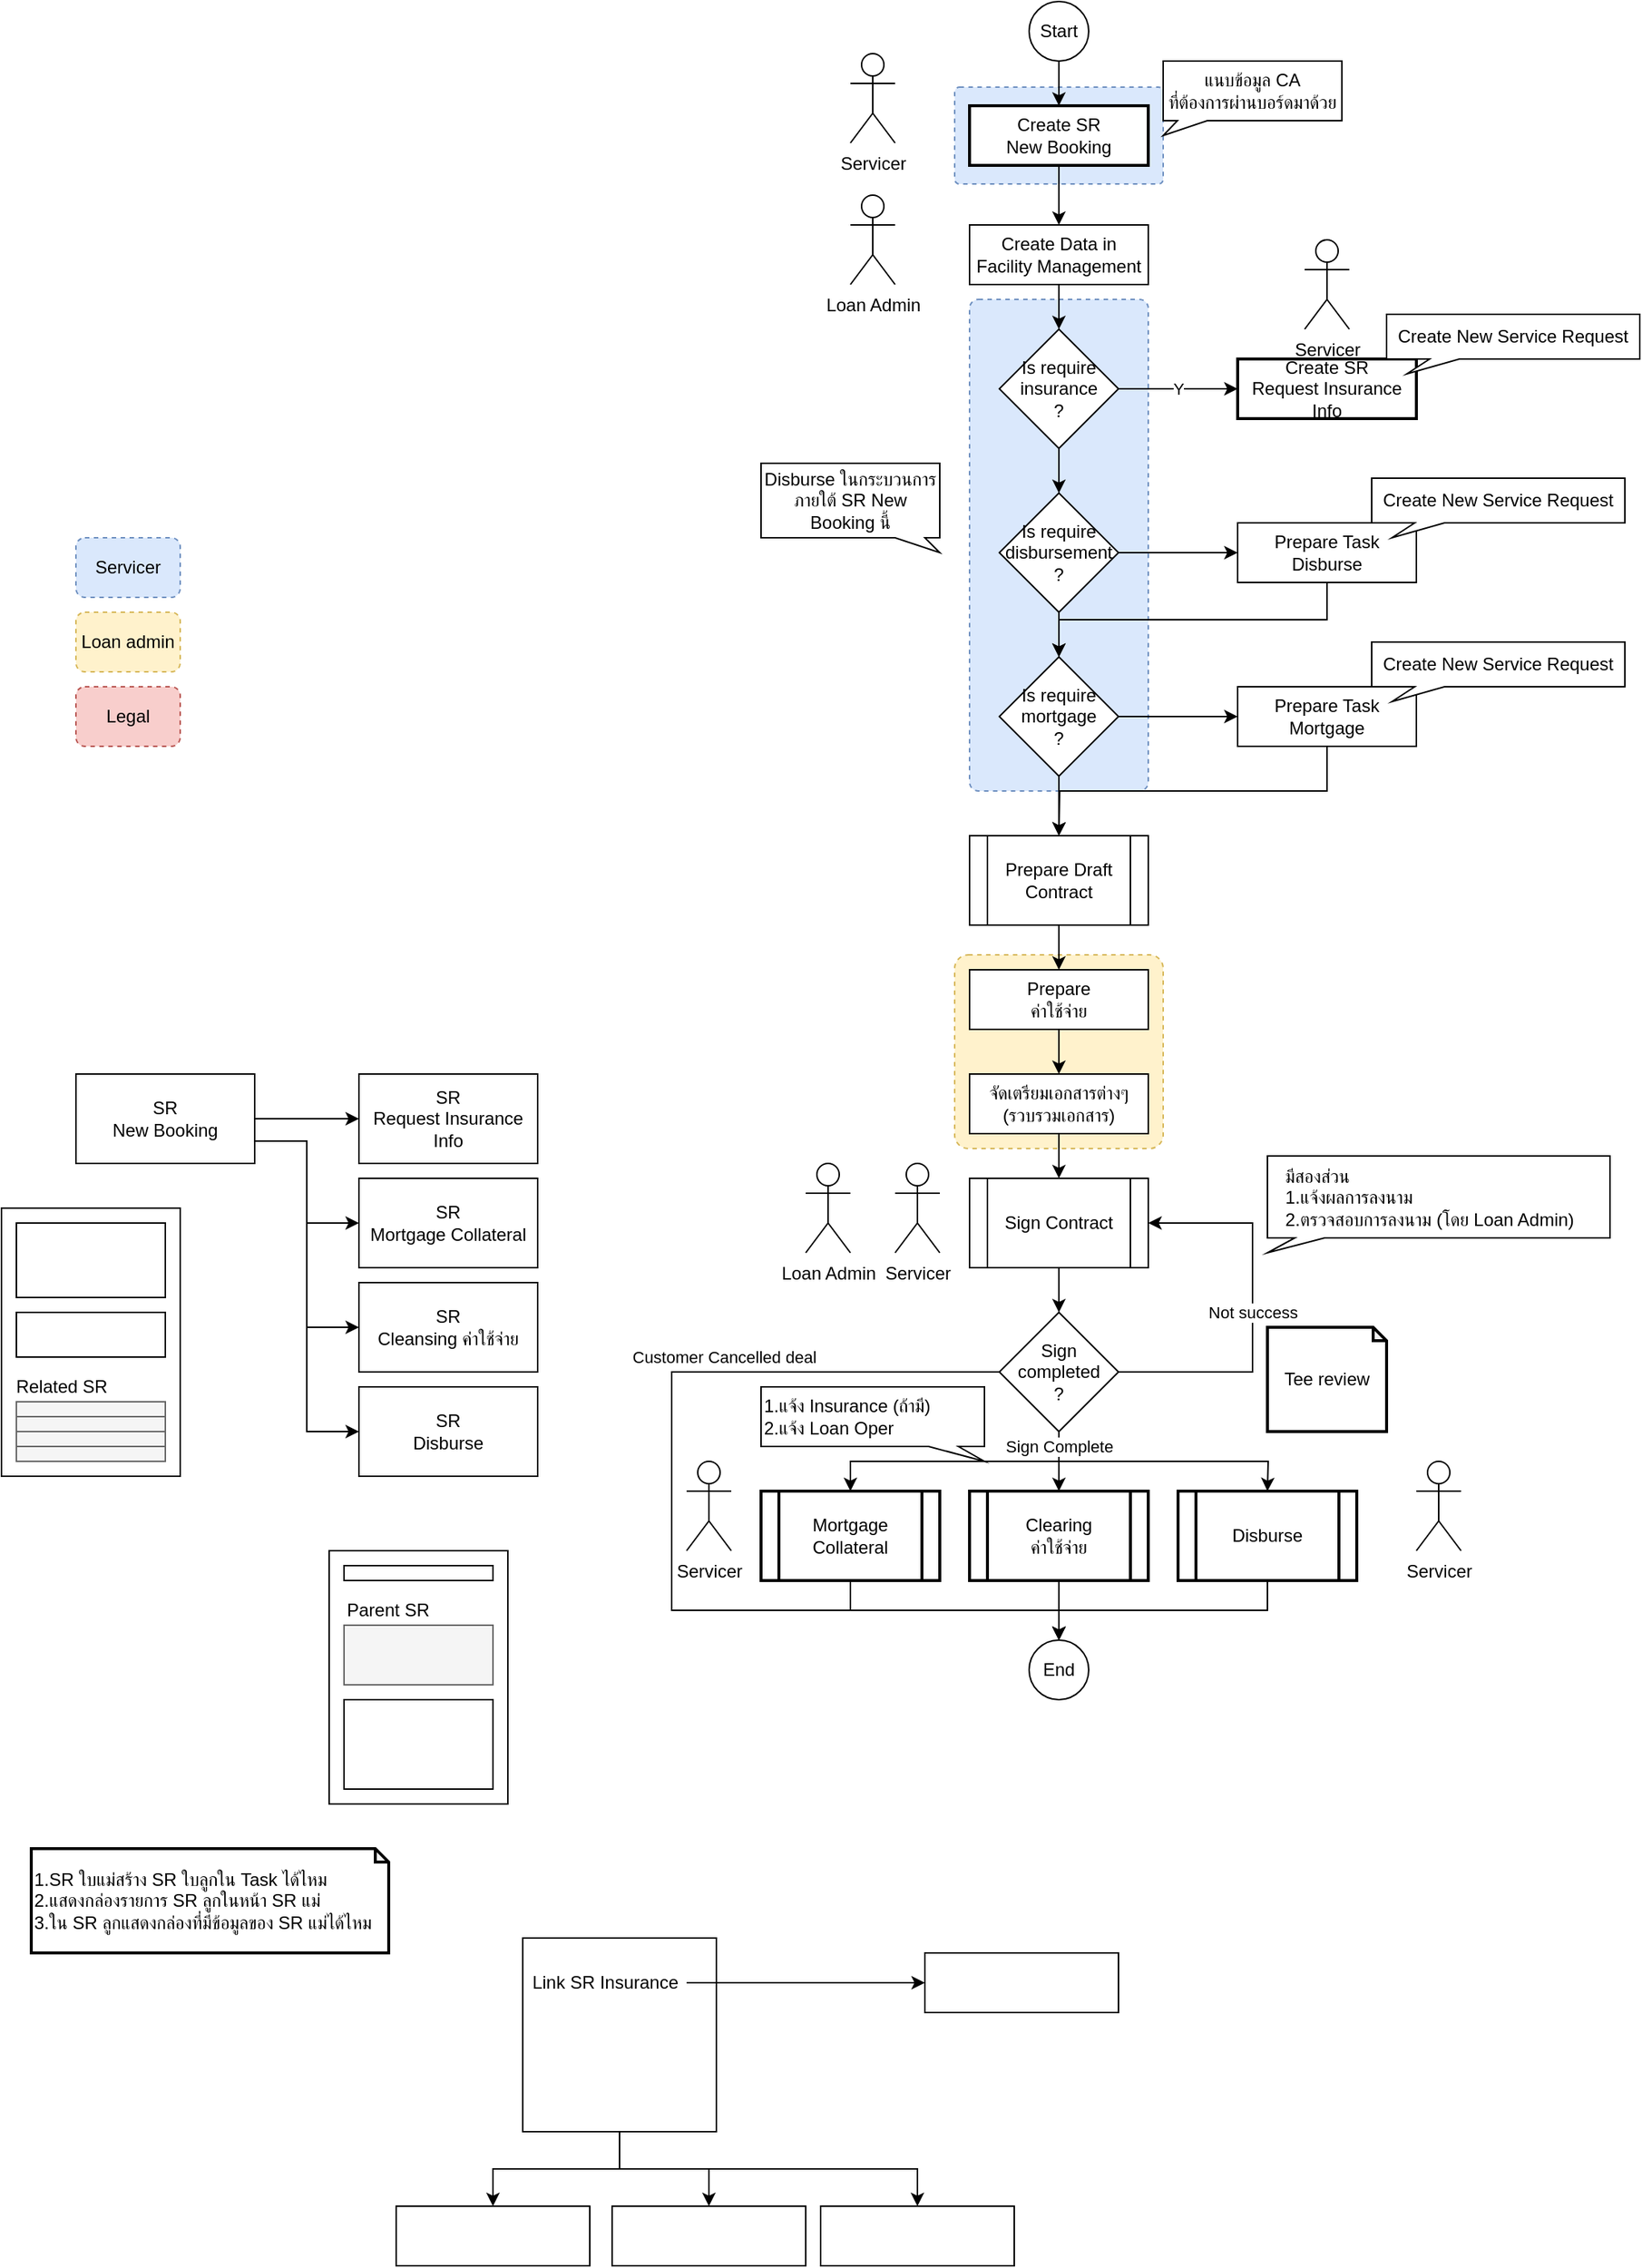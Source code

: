 <mxfile version="15.0.6" type="github">
  <diagram id="s6Gdsnww1LkpCuqNfgar" name="Page-1">
    <mxGraphModel dx="1634" dy="796" grid="1" gridSize="10" guides="1" tooltips="1" connect="1" arrows="1" fold="1" page="1" pageScale="1" pageWidth="850" pageHeight="1100" math="0" shadow="0">
      <root>
        <mxCell id="0" />
        <mxCell id="1" parent="0" />
        <mxCell id="xkLPDRJP_7f_Sr2z88S0-35" value="" style="rounded=1;whiteSpace=wrap;html=1;dashed=1;fillColor=#dae8fc;strokeColor=#6c8ebf;arcSize=5;" parent="1" vertex="1">
          <mxGeometry x="670" y="297.5" width="140" height="65" as="geometry" />
        </mxCell>
        <mxCell id="xkLPDRJP_7f_Sr2z88S0-34" value="" style="rounded=1;whiteSpace=wrap;html=1;dashed=1;fillColor=#dae8fc;strokeColor=#6c8ebf;arcSize=5;" parent="1" vertex="1">
          <mxGeometry x="680" y="440" width="120" height="330" as="geometry" />
        </mxCell>
        <mxCell id="xkLPDRJP_7f_Sr2z88S0-14" style="edgeStyle=orthogonalEdgeStyle;rounded=0;orthogonalLoop=1;jettySize=auto;html=1;exitX=0.5;exitY=1;exitDx=0;exitDy=0;" parent="1" source="xkLPDRJP_7f_Sr2z88S0-12" target="xkLPDRJP_7f_Sr2z88S0-13" edge="1">
          <mxGeometry relative="1" as="geometry" />
        </mxCell>
        <mxCell id="xkLPDRJP_7f_Sr2z88S0-12" value="Start" style="ellipse;whiteSpace=wrap;html=1;aspect=fixed;" parent="1" vertex="1">
          <mxGeometry x="720" y="240" width="40" height="40" as="geometry" />
        </mxCell>
        <mxCell id="xkLPDRJP_7f_Sr2z88S0-17" style="edgeStyle=orthogonalEdgeStyle;rounded=0;orthogonalLoop=1;jettySize=auto;html=1;exitX=0.5;exitY=1;exitDx=0;exitDy=0;" parent="1" source="xkLPDRJP_7f_Sr2z88S0-13" target="xkLPDRJP_7f_Sr2z88S0-15" edge="1">
          <mxGeometry relative="1" as="geometry" />
        </mxCell>
        <mxCell id="xkLPDRJP_7f_Sr2z88S0-13" value="Create SR&lt;br&gt;New Booking" style="rounded=0;whiteSpace=wrap;html=1;strokeWidth=2;" parent="1" vertex="1">
          <mxGeometry x="680" y="310" width="120" height="40" as="geometry" />
        </mxCell>
        <mxCell id="xkLPDRJP_7f_Sr2z88S0-22" style="edgeStyle=orthogonalEdgeStyle;rounded=0;orthogonalLoop=1;jettySize=auto;html=1;exitX=0.5;exitY=1;exitDx=0;exitDy=0;" parent="1" source="xkLPDRJP_7f_Sr2z88S0-15" target="xkLPDRJP_7f_Sr2z88S0-21" edge="1">
          <mxGeometry relative="1" as="geometry" />
        </mxCell>
        <mxCell id="xkLPDRJP_7f_Sr2z88S0-15" value="Create Data in Facility Management" style="rounded=0;whiteSpace=wrap;html=1;" parent="1" vertex="1">
          <mxGeometry x="680" y="390" width="120" height="40" as="geometry" />
        </mxCell>
        <mxCell id="xkLPDRJP_7f_Sr2z88S0-16" value="แนบข้อมูล CA&lt;br&gt;ที่ต้องการผ่านบอร์ดมาด้วย" style="shape=callout;whiteSpace=wrap;html=1;perimeter=calloutPerimeter;size=10;position=0.08;position2=0;" parent="1" vertex="1">
          <mxGeometry x="810" y="280" width="120" height="50" as="geometry" />
        </mxCell>
        <mxCell id="xkLPDRJP_7f_Sr2z88S0-18" value="Servicer" style="shape=umlActor;verticalLabelPosition=bottom;verticalAlign=top;html=1;outlineConnect=0;" parent="1" vertex="1">
          <mxGeometry x="600" y="275" width="30" height="60" as="geometry" />
        </mxCell>
        <mxCell id="xkLPDRJP_7f_Sr2z88S0-19" value="Loan Admin" style="shape=umlActor;verticalLabelPosition=bottom;verticalAlign=top;html=1;outlineConnect=0;" parent="1" vertex="1">
          <mxGeometry x="600" y="370" width="30" height="60" as="geometry" />
        </mxCell>
        <mxCell id="xkLPDRJP_7f_Sr2z88S0-20" value="Create SR&lt;br&gt;Request Insurance Info" style="rounded=0;whiteSpace=wrap;html=1;strokeWidth=2;" parent="1" vertex="1">
          <mxGeometry x="860" y="480" width="120" height="40" as="geometry" />
        </mxCell>
        <mxCell id="xkLPDRJP_7f_Sr2z88S0-23" value="Y" style="edgeStyle=orthogonalEdgeStyle;rounded=0;orthogonalLoop=1;jettySize=auto;html=1;exitX=1;exitY=0.5;exitDx=0;exitDy=0;" parent="1" source="xkLPDRJP_7f_Sr2z88S0-21" target="xkLPDRJP_7f_Sr2z88S0-20" edge="1">
          <mxGeometry relative="1" as="geometry" />
        </mxCell>
        <mxCell id="xkLPDRJP_7f_Sr2z88S0-25" style="edgeStyle=orthogonalEdgeStyle;rounded=0;orthogonalLoop=1;jettySize=auto;html=1;exitX=0.5;exitY=1;exitDx=0;exitDy=0;" parent="1" source="xkLPDRJP_7f_Sr2z88S0-21" target="xkLPDRJP_7f_Sr2z88S0-24" edge="1">
          <mxGeometry relative="1" as="geometry" />
        </mxCell>
        <mxCell id="xkLPDRJP_7f_Sr2z88S0-21" value="Is require&lt;br&gt;insurance&lt;br&gt;?" style="rhombus;whiteSpace=wrap;html=1;" parent="1" vertex="1">
          <mxGeometry x="700" y="460" width="80" height="80" as="geometry" />
        </mxCell>
        <mxCell id="xkLPDRJP_7f_Sr2z88S0-28" style="edgeStyle=orthogonalEdgeStyle;rounded=0;orthogonalLoop=1;jettySize=auto;html=1;exitX=1;exitY=0.5;exitDx=0;exitDy=0;entryX=0;entryY=0.5;entryDx=0;entryDy=0;" parent="1" source="xkLPDRJP_7f_Sr2z88S0-24" target="xkLPDRJP_7f_Sr2z88S0-27" edge="1">
          <mxGeometry relative="1" as="geometry" />
        </mxCell>
        <mxCell id="xkLPDRJP_7f_Sr2z88S0-30" style="edgeStyle=orthogonalEdgeStyle;rounded=0;orthogonalLoop=1;jettySize=auto;html=1;exitX=0.5;exitY=1;exitDx=0;exitDy=0;" parent="1" source="xkLPDRJP_7f_Sr2z88S0-24" target="xkLPDRJP_7f_Sr2z88S0-29" edge="1">
          <mxGeometry relative="1" as="geometry" />
        </mxCell>
        <mxCell id="xkLPDRJP_7f_Sr2z88S0-24" value="Is require&lt;br&gt;disbursement&lt;br&gt;?" style="rhombus;whiteSpace=wrap;html=1;" parent="1" vertex="1">
          <mxGeometry x="700" y="570" width="80" height="80" as="geometry" />
        </mxCell>
        <mxCell id="xkLPDRJP_7f_Sr2z88S0-26" value="Disburse ในกระบวนการภายใต้ SR New Booking นี้" style="shape=callout;whiteSpace=wrap;html=1;perimeter=calloutPerimeter;size=10;position=0.75;position2=1;" parent="1" vertex="1">
          <mxGeometry x="540" y="550" width="120" height="60" as="geometry" />
        </mxCell>
        <mxCell id="psW_kXlpEVC4v0YO3H3l-1" style="edgeStyle=orthogonalEdgeStyle;rounded=0;orthogonalLoop=1;jettySize=auto;html=1;exitX=0.5;exitY=1;exitDx=0;exitDy=0;entryX=0.5;entryY=0;entryDx=0;entryDy=0;" parent="1" source="xkLPDRJP_7f_Sr2z88S0-27" target="xkLPDRJP_7f_Sr2z88S0-29" edge="1">
          <mxGeometry relative="1" as="geometry" />
        </mxCell>
        <mxCell id="xkLPDRJP_7f_Sr2z88S0-27" value="Prepare Task&lt;br&gt;Disburse" style="rounded=0;whiteSpace=wrap;html=1;" parent="1" vertex="1">
          <mxGeometry x="860" y="590" width="120" height="40" as="geometry" />
        </mxCell>
        <mxCell id="xkLPDRJP_7f_Sr2z88S0-32" style="edgeStyle=orthogonalEdgeStyle;rounded=0;orthogonalLoop=1;jettySize=auto;html=1;exitX=1;exitY=0.5;exitDx=0;exitDy=0;" parent="1" source="xkLPDRJP_7f_Sr2z88S0-29" target="xkLPDRJP_7f_Sr2z88S0-31" edge="1">
          <mxGeometry relative="1" as="geometry" />
        </mxCell>
        <mxCell id="xkLPDRJP_7f_Sr2z88S0-37" style="edgeStyle=orthogonalEdgeStyle;rounded=0;orthogonalLoop=1;jettySize=auto;html=1;exitX=0.5;exitY=1;exitDx=0;exitDy=0;entryX=0.5;entryY=0;entryDx=0;entryDy=0;" parent="1" source="xkLPDRJP_7f_Sr2z88S0-29" target="xkLPDRJP_7f_Sr2z88S0-42" edge="1">
          <mxGeometry relative="1" as="geometry">
            <mxPoint x="740" y="800" as="targetPoint" />
          </mxGeometry>
        </mxCell>
        <mxCell id="xkLPDRJP_7f_Sr2z88S0-29" value="Is require&lt;br&gt;mortgage&lt;br&gt;?" style="rhombus;whiteSpace=wrap;html=1;" parent="1" vertex="1">
          <mxGeometry x="700" y="680" width="80" height="80" as="geometry" />
        </mxCell>
        <mxCell id="psW_kXlpEVC4v0YO3H3l-2" style="edgeStyle=orthogonalEdgeStyle;rounded=0;orthogonalLoop=1;jettySize=auto;html=1;exitX=0.5;exitY=1;exitDx=0;exitDy=0;" parent="1" source="xkLPDRJP_7f_Sr2z88S0-31" edge="1">
          <mxGeometry relative="1" as="geometry">
            <mxPoint x="740" y="800" as="targetPoint" />
          </mxGeometry>
        </mxCell>
        <mxCell id="xkLPDRJP_7f_Sr2z88S0-31" value="Prepare Task&lt;br&gt;Mortgage" style="rounded=0;whiteSpace=wrap;html=1;" parent="1" vertex="1">
          <mxGeometry x="860" y="700" width="120" height="40" as="geometry" />
        </mxCell>
        <mxCell id="xkLPDRJP_7f_Sr2z88S0-33" value="Servicer" style="rounded=1;whiteSpace=wrap;html=1;dashed=1;fillColor=#dae8fc;strokeColor=#6c8ebf;" parent="1" vertex="1">
          <mxGeometry x="80" y="600" width="70" height="40" as="geometry" />
        </mxCell>
        <mxCell id="xkLPDRJP_7f_Sr2z88S0-38" value="Loan admin" style="rounded=1;whiteSpace=wrap;html=1;dashed=1;fillColor=#fff2cc;strokeColor=#d6b656;" parent="1" vertex="1">
          <mxGeometry x="80" y="650" width="70" height="40" as="geometry" />
        </mxCell>
        <mxCell id="xkLPDRJP_7f_Sr2z88S0-39" value="Legal" style="rounded=1;whiteSpace=wrap;html=1;dashed=1;fillColor=#f8cecc;strokeColor=#b85450;" parent="1" vertex="1">
          <mxGeometry x="80" y="700" width="70" height="40" as="geometry" />
        </mxCell>
        <mxCell id="xkLPDRJP_7f_Sr2z88S0-40" value="" style="rounded=1;whiteSpace=wrap;html=1;dashed=1;fillColor=#fff2cc;strokeColor=#d6b656;arcSize=7;" parent="1" vertex="1">
          <mxGeometry x="670" y="880" width="140" height="130" as="geometry" />
        </mxCell>
        <mxCell id="xkLPDRJP_7f_Sr2z88S0-46" style="edgeStyle=orthogonalEdgeStyle;rounded=0;orthogonalLoop=1;jettySize=auto;html=1;exitX=0.5;exitY=1;exitDx=0;exitDy=0;entryX=0.5;entryY=0;entryDx=0;entryDy=0;" parent="1" source="xkLPDRJP_7f_Sr2z88S0-42" target="xkLPDRJP_7f_Sr2z88S0-43" edge="1">
          <mxGeometry relative="1" as="geometry" />
        </mxCell>
        <mxCell id="xkLPDRJP_7f_Sr2z88S0-42" value="Prepare Draft&lt;br&gt;Contract" style="shape=process;whiteSpace=wrap;html=1;backgroundOutline=1;" parent="1" vertex="1">
          <mxGeometry x="680" y="800" width="120" height="60" as="geometry" />
        </mxCell>
        <mxCell id="xkLPDRJP_7f_Sr2z88S0-48" style="edgeStyle=orthogonalEdgeStyle;rounded=0;orthogonalLoop=1;jettySize=auto;html=1;exitX=0.5;exitY=1;exitDx=0;exitDy=0;" parent="1" source="xkLPDRJP_7f_Sr2z88S0-43" target="xkLPDRJP_7f_Sr2z88S0-47" edge="1">
          <mxGeometry relative="1" as="geometry" />
        </mxCell>
        <mxCell id="xkLPDRJP_7f_Sr2z88S0-43" value="Prepare&lt;br&gt;ค่าใช้จ่าย" style="rounded=0;whiteSpace=wrap;html=1;" parent="1" vertex="1">
          <mxGeometry x="680" y="890" width="120" height="40" as="geometry" />
        </mxCell>
        <mxCell id="xkLPDRJP_7f_Sr2z88S0-50" style="edgeStyle=orthogonalEdgeStyle;rounded=0;orthogonalLoop=1;jettySize=auto;html=1;exitX=0.5;exitY=1;exitDx=0;exitDy=0;entryX=0.5;entryY=0;entryDx=0;entryDy=0;" parent="1" source="xkLPDRJP_7f_Sr2z88S0-47" target="xkLPDRJP_7f_Sr2z88S0-49" edge="1">
          <mxGeometry relative="1" as="geometry" />
        </mxCell>
        <mxCell id="xkLPDRJP_7f_Sr2z88S0-47" value="จัดเตรียมเอกสารต่างๆ&lt;br&gt;(รวบรวมเอกสาร)" style="rounded=0;whiteSpace=wrap;html=1;" parent="1" vertex="1">
          <mxGeometry x="680" y="960" width="120" height="40" as="geometry" />
        </mxCell>
        <mxCell id="xkLPDRJP_7f_Sr2z88S0-52" style="edgeStyle=orthogonalEdgeStyle;rounded=0;orthogonalLoop=1;jettySize=auto;html=1;exitX=0.5;exitY=1;exitDx=0;exitDy=0;" parent="1" source="xkLPDRJP_7f_Sr2z88S0-49" target="xkLPDRJP_7f_Sr2z88S0-51" edge="1">
          <mxGeometry relative="1" as="geometry" />
        </mxCell>
        <mxCell id="xkLPDRJP_7f_Sr2z88S0-49" value="Sign Contract" style="shape=process;whiteSpace=wrap;html=1;backgroundOutline=1;" parent="1" vertex="1">
          <mxGeometry x="680" y="1030" width="120" height="60" as="geometry" />
        </mxCell>
        <mxCell id="xkLPDRJP_7f_Sr2z88S0-53" value="Not success" style="edgeStyle=orthogonalEdgeStyle;rounded=0;orthogonalLoop=1;jettySize=auto;html=1;exitX=1;exitY=0.5;exitDx=0;exitDy=0;entryX=1;entryY=0.5;entryDx=0;entryDy=0;" parent="1" source="xkLPDRJP_7f_Sr2z88S0-51" target="xkLPDRJP_7f_Sr2z88S0-49" edge="1">
          <mxGeometry relative="1" as="geometry">
            <Array as="points">
              <mxPoint x="870" y="1160" />
              <mxPoint x="870" y="1060" />
            </Array>
          </mxGeometry>
        </mxCell>
        <mxCell id="xkLPDRJP_7f_Sr2z88S0-54" value="Customer Cancelled deal" style="edgeStyle=orthogonalEdgeStyle;rounded=0;orthogonalLoop=1;jettySize=auto;html=1;exitX=0;exitY=0.5;exitDx=0;exitDy=0;" parent="1" source="xkLPDRJP_7f_Sr2z88S0-51" edge="1">
          <mxGeometry x="-0.438" y="-10" relative="1" as="geometry">
            <mxPoint x="740" y="1340" as="targetPoint" />
            <Array as="points">
              <mxPoint x="480" y="1160" />
              <mxPoint x="480" y="1320" />
              <mxPoint x="740" y="1320" />
            </Array>
            <mxPoint as="offset" />
          </mxGeometry>
        </mxCell>
        <mxCell id="xkLPDRJP_7f_Sr2z88S0-57" style="edgeStyle=orthogonalEdgeStyle;rounded=0;orthogonalLoop=1;jettySize=auto;html=1;exitX=0.5;exitY=1;exitDx=0;exitDy=0;" parent="1" source="xkLPDRJP_7f_Sr2z88S0-51" edge="1">
          <mxGeometry relative="1" as="geometry">
            <mxPoint x="740" y="1240" as="targetPoint" />
          </mxGeometry>
        </mxCell>
        <mxCell id="xkLPDRJP_7f_Sr2z88S0-58" style="edgeStyle=orthogonalEdgeStyle;rounded=0;orthogonalLoop=1;jettySize=auto;html=1;exitX=0.5;exitY=1;exitDx=0;exitDy=0;entryX=0.5;entryY=0;entryDx=0;entryDy=0;" parent="1" source="xkLPDRJP_7f_Sr2z88S0-51" target="xkLPDRJP_7f_Sr2z88S0-68" edge="1">
          <mxGeometry relative="1" as="geometry">
            <mxPoint x="600" y="1240" as="targetPoint" />
          </mxGeometry>
        </mxCell>
        <mxCell id="xkLPDRJP_7f_Sr2z88S0-59" value="Sign Complete" style="edgeStyle=orthogonalEdgeStyle;rounded=0;orthogonalLoop=1;jettySize=auto;html=1;exitX=0.5;exitY=1;exitDx=0;exitDy=0;entryX=0.5;entryY=0;entryDx=0;entryDy=0;" parent="1" source="xkLPDRJP_7f_Sr2z88S0-51" edge="1">
          <mxGeometry x="-0.889" relative="1" as="geometry">
            <mxPoint x="880" y="1240" as="targetPoint" />
            <mxPoint as="offset" />
          </mxGeometry>
        </mxCell>
        <mxCell id="xkLPDRJP_7f_Sr2z88S0-51" value="Sign completed&lt;br&gt;?" style="rhombus;whiteSpace=wrap;html=1;" parent="1" vertex="1">
          <mxGeometry x="700" y="1120" width="80" height="80" as="geometry" />
        </mxCell>
        <mxCell id="xkLPDRJP_7f_Sr2z88S0-62" style="edgeStyle=orthogonalEdgeStyle;rounded=0;orthogonalLoop=1;jettySize=auto;html=1;exitX=0.5;exitY=1;exitDx=0;exitDy=0;" parent="1" source="xkLPDRJP_7f_Sr2z88S0-77" edge="1">
          <mxGeometry relative="1" as="geometry">
            <mxPoint x="740" y="1340" as="targetPoint" />
            <mxPoint x="740" y="1280" as="sourcePoint" />
          </mxGeometry>
        </mxCell>
        <mxCell id="xkLPDRJP_7f_Sr2z88S0-60" value="End" style="ellipse;whiteSpace=wrap;html=1;aspect=fixed;" parent="1" vertex="1">
          <mxGeometry x="720" y="1340" width="40" height="40" as="geometry" />
        </mxCell>
        <mxCell id="xkLPDRJP_7f_Sr2z88S0-64" value="Servicer" style="shape=umlActor;verticalLabelPosition=bottom;verticalAlign=top;html=1;outlineConnect=0;" parent="1" vertex="1">
          <mxGeometry x="980" y="1220" width="30" height="60" as="geometry" />
        </mxCell>
        <mxCell id="xkLPDRJP_7f_Sr2z88S0-65" value="Servicer" style="shape=umlActor;verticalLabelPosition=bottom;verticalAlign=top;html=1;outlineConnect=0;" parent="1" vertex="1">
          <mxGeometry x="490" y="1220" width="30" height="60" as="geometry" />
        </mxCell>
        <mxCell id="xkLPDRJP_7f_Sr2z88S0-66" value="Servicer" style="shape=umlActor;verticalLabelPosition=bottom;verticalAlign=top;html=1;outlineConnect=0;" parent="1" vertex="1">
          <mxGeometry x="905" y="400" width="30" height="60" as="geometry" />
        </mxCell>
        <mxCell id="xkLPDRJP_7f_Sr2z88S0-70" style="edgeStyle=orthogonalEdgeStyle;rounded=0;orthogonalLoop=1;jettySize=auto;html=1;exitX=0.5;exitY=1;exitDx=0;exitDy=0;entryX=0.5;entryY=0;entryDx=0;entryDy=0;" parent="1" source="xkLPDRJP_7f_Sr2z88S0-68" target="xkLPDRJP_7f_Sr2z88S0-60" edge="1">
          <mxGeometry relative="1" as="geometry" />
        </mxCell>
        <mxCell id="xkLPDRJP_7f_Sr2z88S0-68" value="Mortgage Collateral" style="shape=process;whiteSpace=wrap;html=1;backgroundOutline=1;strokeWidth=2;" parent="1" vertex="1">
          <mxGeometry x="540" y="1240" width="120" height="60" as="geometry" />
        </mxCell>
        <mxCell id="xkLPDRJP_7f_Sr2z88S0-72" style="edgeStyle=orthogonalEdgeStyle;rounded=0;orthogonalLoop=1;jettySize=auto;html=1;exitX=0.5;exitY=1;exitDx=0;exitDy=0;entryX=0.5;entryY=0;entryDx=0;entryDy=0;" parent="1" source="xkLPDRJP_7f_Sr2z88S0-71" target="xkLPDRJP_7f_Sr2z88S0-60" edge="1">
          <mxGeometry relative="1" as="geometry" />
        </mxCell>
        <mxCell id="xkLPDRJP_7f_Sr2z88S0-71" value="Disburse" style="shape=process;whiteSpace=wrap;html=1;backgroundOutline=1;strokeWidth=2;" parent="1" vertex="1">
          <mxGeometry x="820" y="1240" width="120" height="60" as="geometry" />
        </mxCell>
        <mxCell id="xkLPDRJP_7f_Sr2z88S0-73" value="Tee review" style="shape=note;whiteSpace=wrap;html=1;backgroundOutline=1;darkOpacity=0.05;strokeWidth=2;size=9;" parent="1" vertex="1">
          <mxGeometry x="880" y="1130" width="80" height="70" as="geometry" />
        </mxCell>
        <mxCell id="xkLPDRJP_7f_Sr2z88S0-74" value="Servicer" style="shape=umlActor;verticalLabelPosition=bottom;verticalAlign=top;html=1;outlineConnect=0;" parent="1" vertex="1">
          <mxGeometry x="630" y="1020" width="30" height="60" as="geometry" />
        </mxCell>
        <mxCell id="xkLPDRJP_7f_Sr2z88S0-75" value="Loan Admin" style="shape=umlActor;verticalLabelPosition=bottom;verticalAlign=top;html=1;outlineConnect=0;" parent="1" vertex="1">
          <mxGeometry x="570" y="1020" width="30" height="60" as="geometry" />
        </mxCell>
        <mxCell id="xkLPDRJP_7f_Sr2z88S0-76" value="มีสองส่วน&lt;br&gt;1.แจ้งผลการลงนาม&lt;br&gt;2.ตรวจสอบการลงนาม (โดย Loan Admin)" style="shape=callout;whiteSpace=wrap;html=1;perimeter=calloutPerimeter;size=10;position=0.08;position2=0;strokeWidth=1;align=left;spacingLeft=10;" parent="1" vertex="1">
          <mxGeometry x="880" y="1015" width="230" height="65" as="geometry" />
        </mxCell>
        <mxCell id="xkLPDRJP_7f_Sr2z88S0-77" value="Clearing&lt;br&gt;ค่าใช้จ่าย" style="shape=process;whiteSpace=wrap;html=1;backgroundOutline=1;strokeWidth=2;" parent="1" vertex="1">
          <mxGeometry x="680" y="1240" width="120" height="60" as="geometry" />
        </mxCell>
        <mxCell id="xkLPDRJP_7f_Sr2z88S0-79" value="1.แจ้ง Insurance (ถ้ามี)&lt;br&gt;2.แจ้ง Loan Oper" style="shape=callout;whiteSpace=wrap;html=1;perimeter=calloutPerimeter;size=10;position=0.75;position2=1;strokeWidth=1;align=left;" parent="1" vertex="1">
          <mxGeometry x="540" y="1170" width="150" height="50" as="geometry" />
        </mxCell>
        <mxCell id="xkLPDRJP_7f_Sr2z88S0-86" style="edgeStyle=orthogonalEdgeStyle;rounded=0;orthogonalLoop=1;jettySize=auto;html=1;exitX=1;exitY=0.5;exitDx=0;exitDy=0;" parent="1" source="xkLPDRJP_7f_Sr2z88S0-81" target="xkLPDRJP_7f_Sr2z88S0-82" edge="1">
          <mxGeometry relative="1" as="geometry" />
        </mxCell>
        <mxCell id="xkLPDRJP_7f_Sr2z88S0-88" style="edgeStyle=orthogonalEdgeStyle;rounded=0;orthogonalLoop=1;jettySize=auto;html=1;exitX=1;exitY=0.75;exitDx=0;exitDy=0;entryX=0;entryY=0.5;entryDx=0;entryDy=0;" parent="1" source="xkLPDRJP_7f_Sr2z88S0-81" target="xkLPDRJP_7f_Sr2z88S0-83" edge="1">
          <mxGeometry relative="1" as="geometry" />
        </mxCell>
        <mxCell id="xkLPDRJP_7f_Sr2z88S0-89" style="edgeStyle=orthogonalEdgeStyle;rounded=0;orthogonalLoop=1;jettySize=auto;html=1;exitX=1;exitY=0.75;exitDx=0;exitDy=0;entryX=0;entryY=0.5;entryDx=0;entryDy=0;" parent="1" source="xkLPDRJP_7f_Sr2z88S0-81" target="xkLPDRJP_7f_Sr2z88S0-84" edge="1">
          <mxGeometry relative="1" as="geometry" />
        </mxCell>
        <mxCell id="xkLPDRJP_7f_Sr2z88S0-90" style="edgeStyle=orthogonalEdgeStyle;rounded=0;orthogonalLoop=1;jettySize=auto;html=1;exitX=1;exitY=0.75;exitDx=0;exitDy=0;entryX=0;entryY=0.5;entryDx=0;entryDy=0;" parent="1" source="xkLPDRJP_7f_Sr2z88S0-81" target="xkLPDRJP_7f_Sr2z88S0-85" edge="1">
          <mxGeometry relative="1" as="geometry" />
        </mxCell>
        <mxCell id="xkLPDRJP_7f_Sr2z88S0-81" value="SR&lt;br&gt;New Booking" style="rounded=0;whiteSpace=wrap;html=1;strokeWidth=1;align=center;" parent="1" vertex="1">
          <mxGeometry x="80" y="960" width="120" height="60" as="geometry" />
        </mxCell>
        <mxCell id="xkLPDRJP_7f_Sr2z88S0-82" value="SR&lt;br&gt;Request Insurance Info" style="rounded=0;whiteSpace=wrap;html=1;strokeWidth=1;align=center;" parent="1" vertex="1">
          <mxGeometry x="270" y="960" width="120" height="60" as="geometry" />
        </mxCell>
        <mxCell id="xkLPDRJP_7f_Sr2z88S0-83" value="SR&lt;br&gt;Mortgage Collateral" style="rounded=0;whiteSpace=wrap;html=1;strokeWidth=1;align=center;" parent="1" vertex="1">
          <mxGeometry x="270" y="1030" width="120" height="60" as="geometry" />
        </mxCell>
        <mxCell id="xkLPDRJP_7f_Sr2z88S0-84" value="SR&lt;br&gt;Cleansing ค่าใช้จ่าย" style="rounded=0;whiteSpace=wrap;html=1;strokeWidth=1;align=center;" parent="1" vertex="1">
          <mxGeometry x="270" y="1100" width="120" height="60" as="geometry" />
        </mxCell>
        <mxCell id="xkLPDRJP_7f_Sr2z88S0-85" value="SR&lt;br&gt;Disburse" style="rounded=0;whiteSpace=wrap;html=1;strokeWidth=1;align=center;" parent="1" vertex="1">
          <mxGeometry x="270" y="1170" width="120" height="60" as="geometry" />
        </mxCell>
        <mxCell id="xkLPDRJP_7f_Sr2z88S0-91" value="" style="rounded=0;whiteSpace=wrap;html=1;strokeWidth=1;align=center;" parent="1" vertex="1">
          <mxGeometry x="250" y="1280" width="120" height="170" as="geometry" />
        </mxCell>
        <mxCell id="xkLPDRJP_7f_Sr2z88S0-92" value="" style="rounded=0;whiteSpace=wrap;html=1;strokeWidth=1;align=center;" parent="1" vertex="1">
          <mxGeometry x="260" y="1290" width="100" height="10" as="geometry" />
        </mxCell>
        <mxCell id="xkLPDRJP_7f_Sr2z88S0-93" value="" style="rounded=0;whiteSpace=wrap;html=1;strokeWidth=1;align=center;" parent="1" vertex="1">
          <mxGeometry x="30" y="1050" width="120" height="180" as="geometry" />
        </mxCell>
        <mxCell id="xkLPDRJP_7f_Sr2z88S0-94" value="" style="rounded=0;whiteSpace=wrap;html=1;strokeWidth=1;align=center;fillColor=#f5f5f5;strokeColor=#666666;fontColor=#333333;" parent="1" vertex="1">
          <mxGeometry x="40" y="1180" width="100" height="10" as="geometry" />
        </mxCell>
        <mxCell id="xkLPDRJP_7f_Sr2z88S0-95" value="" style="rounded=0;whiteSpace=wrap;html=1;strokeWidth=1;align=center;fillColor=#f5f5f5;strokeColor=#666666;fontColor=#333333;" parent="1" vertex="1">
          <mxGeometry x="40" y="1190" width="100" height="10" as="geometry" />
        </mxCell>
        <mxCell id="xkLPDRJP_7f_Sr2z88S0-96" value="" style="rounded=0;whiteSpace=wrap;html=1;strokeWidth=1;align=center;fillColor=#f5f5f5;strokeColor=#666666;fontColor=#333333;" parent="1" vertex="1">
          <mxGeometry x="40" y="1200" width="100" height="10" as="geometry" />
        </mxCell>
        <mxCell id="xkLPDRJP_7f_Sr2z88S0-97" value="" style="rounded=0;whiteSpace=wrap;html=1;strokeWidth=1;align=center;fillColor=#f5f5f5;strokeColor=#666666;fontColor=#333333;" parent="1" vertex="1">
          <mxGeometry x="40" y="1210" width="100" height="10" as="geometry" />
        </mxCell>
        <mxCell id="xkLPDRJP_7f_Sr2z88S0-98" value="Related SR" style="text;html=1;align=center;verticalAlign=middle;resizable=0;points=[];autosize=1;strokeColor=none;" parent="1" vertex="1">
          <mxGeometry x="30" y="1160" width="80" height="20" as="geometry" />
        </mxCell>
        <mxCell id="xkLPDRJP_7f_Sr2z88S0-99" value="" style="rounded=0;whiteSpace=wrap;html=1;strokeWidth=1;align=center;fillColor=#f5f5f5;strokeColor=#666666;fontColor=#333333;" parent="1" vertex="1">
          <mxGeometry x="260" y="1330" width="100" height="40" as="geometry" />
        </mxCell>
        <mxCell id="jo_CStM2T7hZTNfOTIMx-6" style="edgeStyle=orthogonalEdgeStyle;rounded=0;orthogonalLoop=1;jettySize=auto;html=1;exitX=0.5;exitY=1;exitDx=0;exitDy=0;entryX=0.5;entryY=0;entryDx=0;entryDy=0;" edge="1" parent="1" source="xkLPDRJP_7f_Sr2z88S0-100" target="jo_CStM2T7hZTNfOTIMx-3">
          <mxGeometry relative="1" as="geometry" />
        </mxCell>
        <mxCell id="jo_CStM2T7hZTNfOTIMx-7" style="edgeStyle=orthogonalEdgeStyle;rounded=0;orthogonalLoop=1;jettySize=auto;html=1;exitX=0.5;exitY=1;exitDx=0;exitDy=0;" edge="1" parent="1" source="xkLPDRJP_7f_Sr2z88S0-100" target="jo_CStM2T7hZTNfOTIMx-4">
          <mxGeometry relative="1" as="geometry" />
        </mxCell>
        <mxCell id="jo_CStM2T7hZTNfOTIMx-8" style="edgeStyle=orthogonalEdgeStyle;rounded=0;orthogonalLoop=1;jettySize=auto;html=1;exitX=0.5;exitY=1;exitDx=0;exitDy=0;entryX=0.5;entryY=0;entryDx=0;entryDy=0;" edge="1" parent="1" source="xkLPDRJP_7f_Sr2z88S0-100" target="jo_CStM2T7hZTNfOTIMx-5">
          <mxGeometry relative="1" as="geometry" />
        </mxCell>
        <mxCell id="xkLPDRJP_7f_Sr2z88S0-100" value="" style="rounded=0;whiteSpace=wrap;html=1;strokeWidth=1;align=center;" parent="1" vertex="1">
          <mxGeometry x="380" y="1540" width="130" height="130" as="geometry" />
        </mxCell>
        <mxCell id="xkLPDRJP_7f_Sr2z88S0-101" value="" style="rounded=0;whiteSpace=wrap;html=1;strokeWidth=1;align=center;" parent="1" vertex="1">
          <mxGeometry x="40" y="1120" width="100" height="30" as="geometry" />
        </mxCell>
        <mxCell id="xkLPDRJP_7f_Sr2z88S0-102" value="" style="rounded=0;whiteSpace=wrap;html=1;strokeWidth=1;align=center;" parent="1" vertex="1">
          <mxGeometry x="40" y="1060" width="100" height="50" as="geometry" />
        </mxCell>
        <mxCell id="WJE8hmTvFlESlEG1gWZn-1" value="Create New Service Request" style="shape=callout;whiteSpace=wrap;html=1;perimeter=calloutPerimeter;size=10;position=0.17;position2=0.08;base=20;" parent="1" vertex="1">
          <mxGeometry x="950" y="560" width="170" height="40" as="geometry" />
        </mxCell>
        <mxCell id="WJE8hmTvFlESlEG1gWZn-2" value="Create New Service Request" style="shape=callout;whiteSpace=wrap;html=1;perimeter=calloutPerimeter;size=10;position=0.17;position2=0.08;base=20;" parent="1" vertex="1">
          <mxGeometry x="950" y="670" width="170" height="40" as="geometry" />
        </mxCell>
        <mxCell id="WJE8hmTvFlESlEG1gWZn-3" value="Create New Service Request" style="shape=callout;whiteSpace=wrap;html=1;perimeter=calloutPerimeter;size=10;position=0.17;position2=0.08;base=20;" parent="1" vertex="1">
          <mxGeometry x="960" y="450" width="170" height="40" as="geometry" />
        </mxCell>
        <mxCell id="jo_CStM2T7hZTNfOTIMx-1" value="" style="rounded=0;whiteSpace=wrap;html=1;strokeWidth=1;align=center;" vertex="1" parent="1">
          <mxGeometry x="650" y="1550" width="130" height="40" as="geometry" />
        </mxCell>
        <mxCell id="jo_CStM2T7hZTNfOTIMx-3" value="" style="rounded=0;whiteSpace=wrap;html=1;strokeWidth=1;align=center;" vertex="1" parent="1">
          <mxGeometry x="295" y="1720" width="130" height="40" as="geometry" />
        </mxCell>
        <mxCell id="jo_CStM2T7hZTNfOTIMx-4" value="" style="rounded=0;whiteSpace=wrap;html=1;strokeWidth=1;align=center;" vertex="1" parent="1">
          <mxGeometry x="440" y="1720" width="130" height="40" as="geometry" />
        </mxCell>
        <mxCell id="jo_CStM2T7hZTNfOTIMx-5" value="" style="rounded=0;whiteSpace=wrap;html=1;strokeWidth=1;align=center;" vertex="1" parent="1">
          <mxGeometry x="580" y="1720" width="130" height="40" as="geometry" />
        </mxCell>
        <mxCell id="jo_CStM2T7hZTNfOTIMx-10" style="edgeStyle=orthogonalEdgeStyle;rounded=0;orthogonalLoop=1;jettySize=auto;html=1;" edge="1" parent="1" source="jo_CStM2T7hZTNfOTIMx-9" target="jo_CStM2T7hZTNfOTIMx-1">
          <mxGeometry relative="1" as="geometry" />
        </mxCell>
        <mxCell id="jo_CStM2T7hZTNfOTIMx-9" value="Link SR Insurance" style="text;html=1;align=center;verticalAlign=middle;resizable=0;points=[];autosize=1;strokeColor=none;fillColor=none;" vertex="1" parent="1">
          <mxGeometry x="380" y="1560" width="110" height="20" as="geometry" />
        </mxCell>
        <mxCell id="jo_CStM2T7hZTNfOTIMx-11" value="" style="rounded=0;whiteSpace=wrap;html=1;strokeWidth=1;align=center;" vertex="1" parent="1">
          <mxGeometry x="260" y="1380" width="100" height="60" as="geometry" />
        </mxCell>
        <mxCell id="jo_CStM2T7hZTNfOTIMx-15" value="Parent SR" style="text;html=1;align=left;verticalAlign=middle;resizable=0;points=[];autosize=1;strokeColor=none;fillColor=none;" vertex="1" parent="1">
          <mxGeometry x="260" y="1310" width="70" height="20" as="geometry" />
        </mxCell>
        <mxCell id="jo_CStM2T7hZTNfOTIMx-22" value="1.SR ใบแม่สร้าง SR ใบลูกใน Task ได้ไหม&lt;br&gt;2.แสดงกล่องรายการ SR ลูกในหน้า SR แม่&lt;br&gt;3.ใน SR ลูกแสดงกล่องที่มีข้อมูลของ SR แม่ได้ไหม" style="shape=note;whiteSpace=wrap;html=1;backgroundOutline=1;darkOpacity=0.05;strokeWidth=2;size=9;align=left;" vertex="1" parent="1">
          <mxGeometry x="50" y="1480" width="240" height="70" as="geometry" />
        </mxCell>
      </root>
    </mxGraphModel>
  </diagram>
</mxfile>
